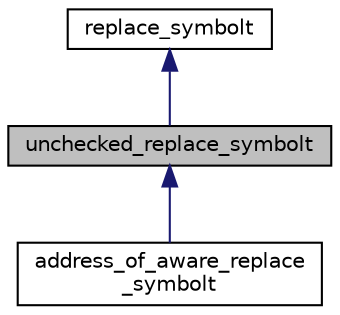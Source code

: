 digraph "unchecked_replace_symbolt"
{
 // LATEX_PDF_SIZE
  bgcolor="transparent";
  edge [fontname="Helvetica",fontsize="10",labelfontname="Helvetica",labelfontsize="10"];
  node [fontname="Helvetica",fontsize="10",shape=record];
  Node1 [label="unchecked_replace_symbolt",height=0.2,width=0.4,color="black", fillcolor="grey75", style="filled", fontcolor="black",tooltip=" "];
  Node2 -> Node1 [dir="back",color="midnightblue",fontsize="10",style="solid",fontname="Helvetica"];
  Node2 [label="replace_symbolt",height=0.2,width=0.4,color="black",URL="$classreplace__symbolt.html",tooltip="Replace a symbol expression by a given expression."];
  Node1 -> Node3 [dir="back",color="midnightblue",fontsize="10",style="solid",fontname="Helvetica"];
  Node3 [label="address_of_aware_replace\l_symbolt",height=0.2,width=0.4,color="black",URL="$classaddress__of__aware__replace__symbolt.html",tooltip="Replace symbols with constants while maintaining syntactically valid expressions."];
}
